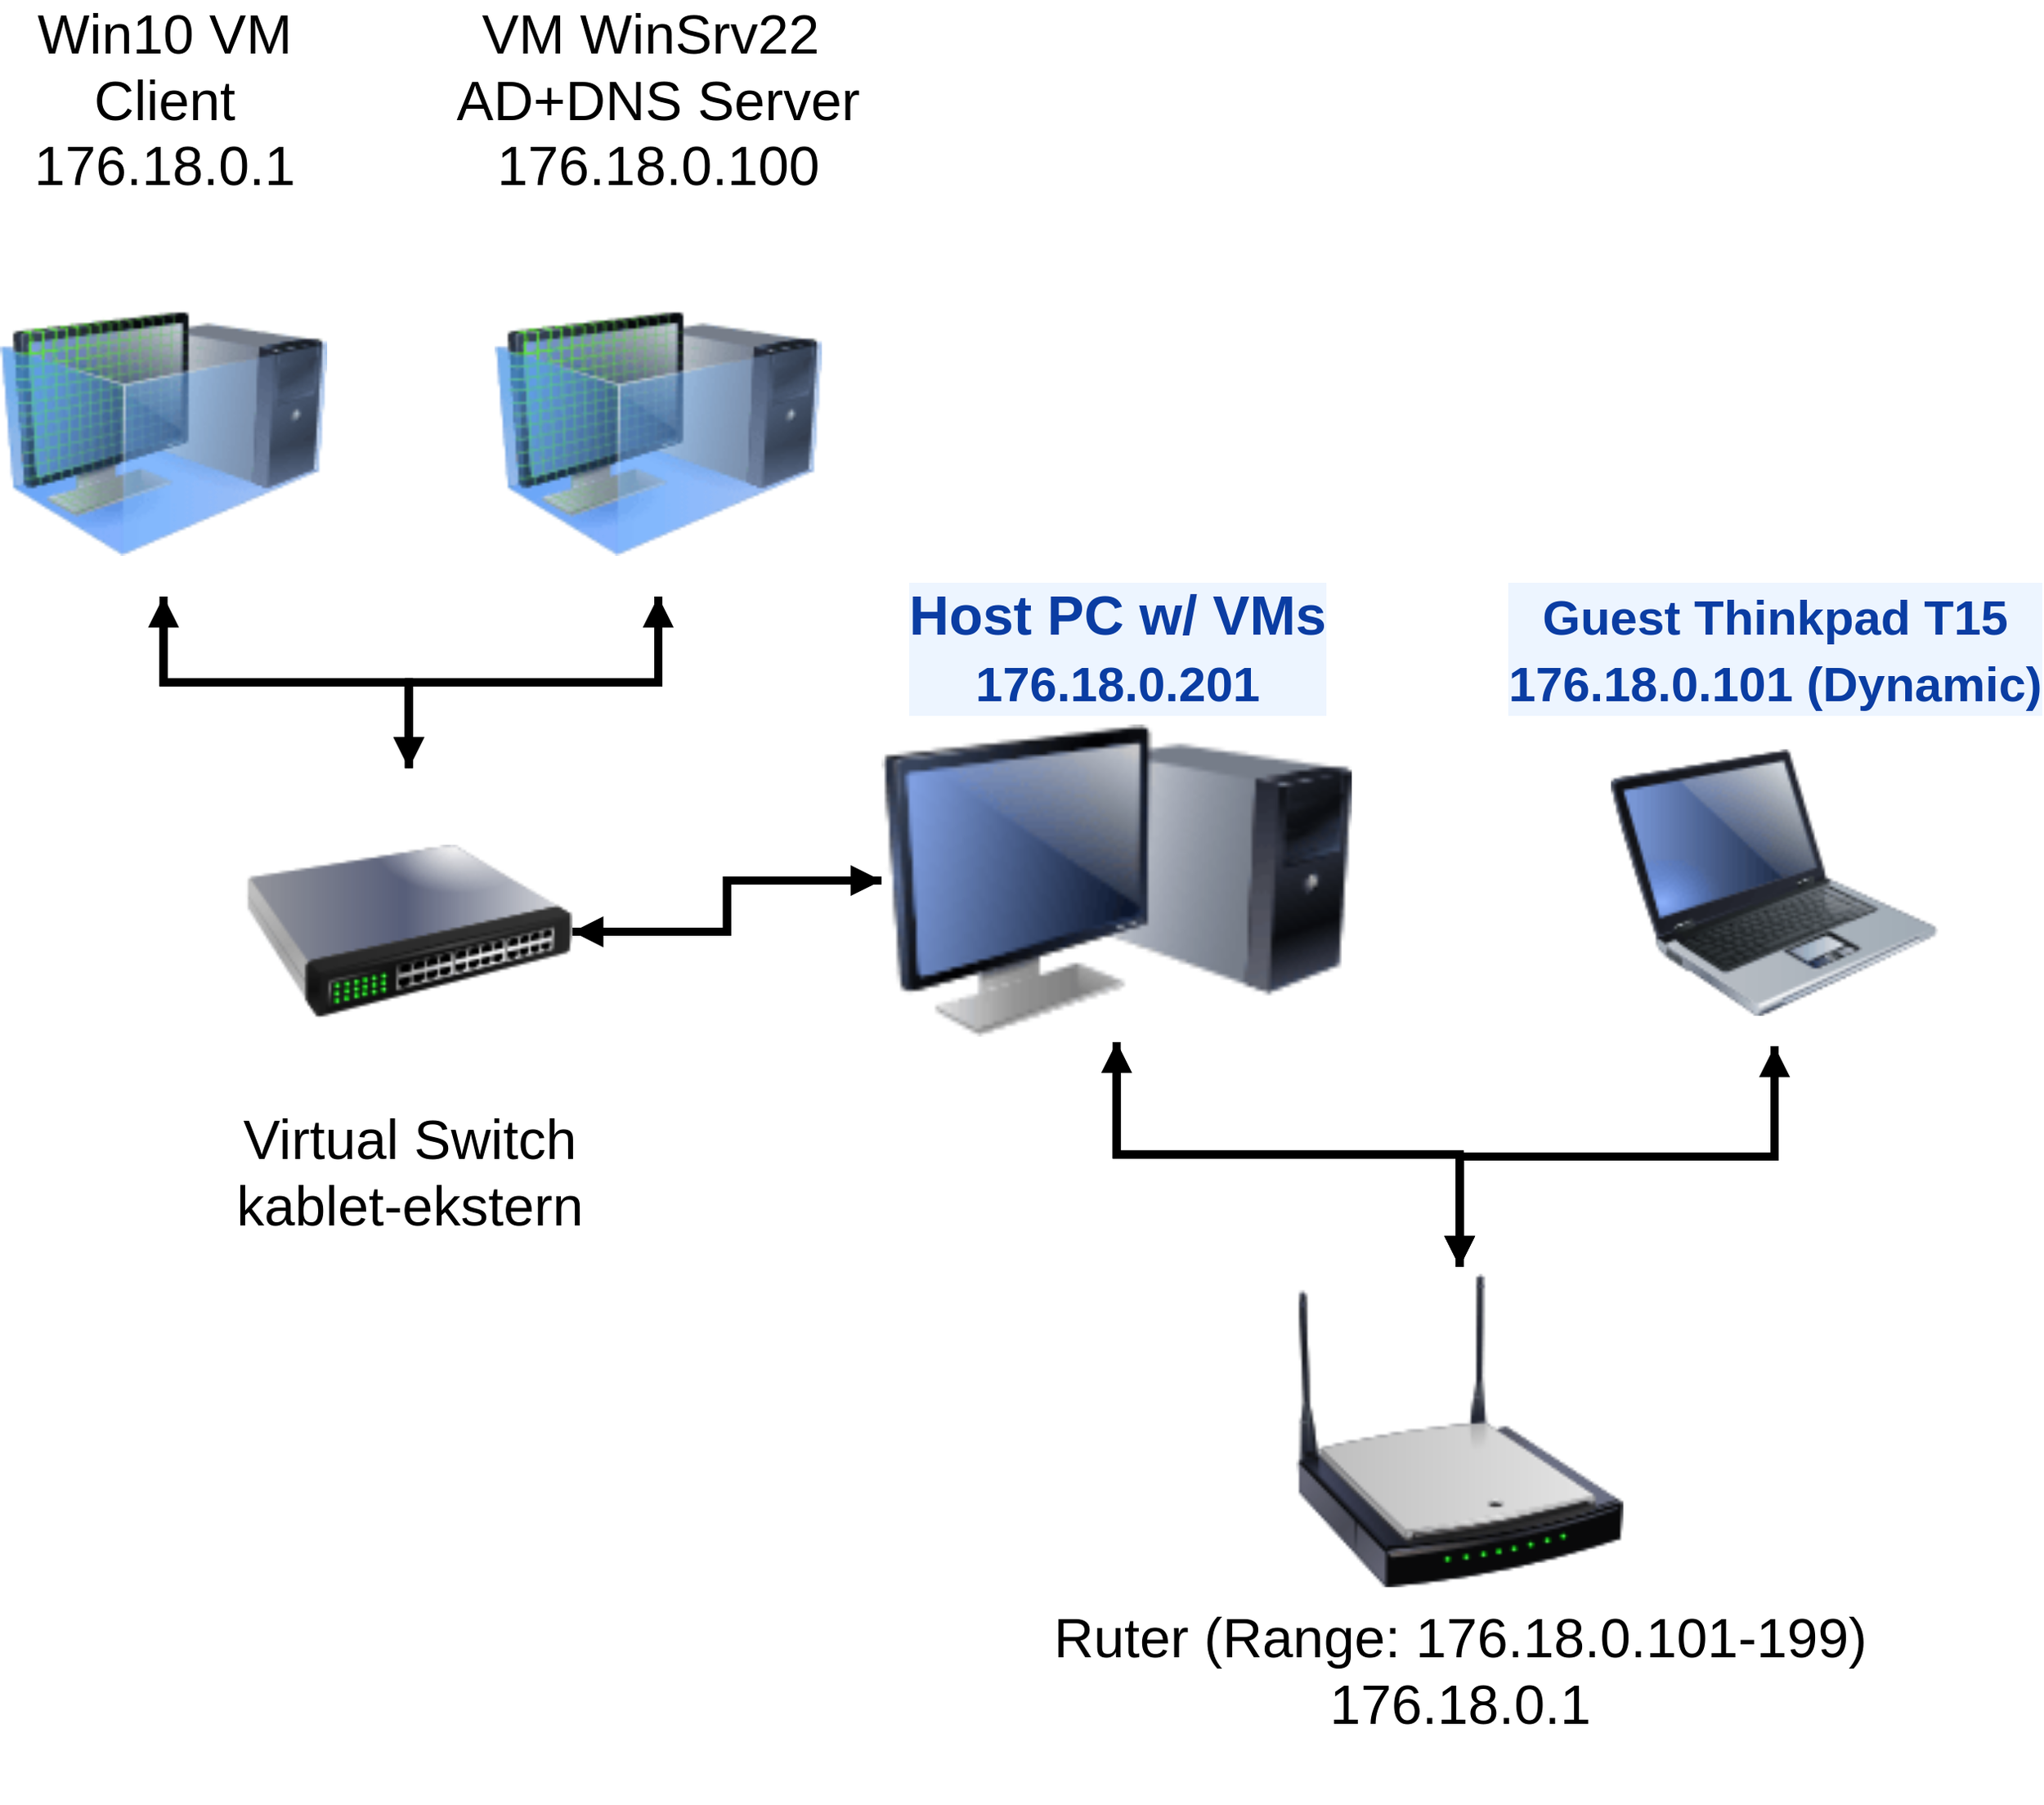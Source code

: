 <mxfile border="50" scale="3" compressed="false" locked="false" version="27.0.6">
  <diagram name="Blank" id="YmL12bMKpDGza6XwsDPr">
    <mxGraphModel dx="4018" dy="1430" grid="0" gridSize="10" guides="1" tooltips="1" connect="1" arrows="1" fold="1" page="1" pageScale="1" pageWidth="1920" pageHeight="1200" background="none" math="1" shadow="0">
      <root>
        <mxCell id="X5NqExCQtvZxIxQ7pmgY-0" />
        <mxCell id="1" parent="X5NqExCQtvZxIxQ7pmgY-0" />
        <mxCell id="RQWYkfMna11lt7Jn4iXC-1" value="" style="group;fontSize=34;" parent="1" vertex="1" connectable="0">
          <mxGeometry x="-1557" y="189" width="1193.77" height="816" as="geometry" />
        </mxCell>
        <mxCell id="gaN9d7malW-C3S-WIku5-16" style="edgeStyle=orthogonalEdgeStyle;shape=connector;rounded=0;jumpStyle=none;orthogonalLoop=1;jettySize=auto;html=1;exitX=0.5;exitY=0;exitDx=0;exitDy=0;entryX=0.5;entryY=1;entryDx=0;entryDy=0;shadow=0;strokeColor=default;strokeWidth=5;align=center;verticalAlign=middle;fontFamily=Helvetica;fontSize=34;fontColor=default;labelBackgroundColor=default;elbow=vertical;endArrow=block;endFill=1;sourcePerimeterSpacing=0;" edge="1" parent="RQWYkfMna11lt7Jn4iXC-1" source="jsnIF1tEi3C4ULb17azO-1" target="jsnIF1tEi3C4ULb17azO-5">
          <mxGeometry relative="1" as="geometry" />
        </mxCell>
        <mxCell id="gaN9d7malW-C3S-WIku5-17" style="edgeStyle=orthogonalEdgeStyle;shape=connector;rounded=0;jumpStyle=none;orthogonalLoop=1;jettySize=auto;html=1;exitX=0.5;exitY=0;exitDx=0;exitDy=0;shadow=0;strokeColor=default;strokeWidth=5;align=center;verticalAlign=middle;fontFamily=Helvetica;fontSize=34;fontColor=default;labelBackgroundColor=default;elbow=vertical;endArrow=block;endFill=1;sourcePerimeterSpacing=0;" edge="1" parent="RQWYkfMna11lt7Jn4iXC-1" source="jsnIF1tEi3C4ULb17azO-1" target="jsnIF1tEi3C4ULb17azO-6">
          <mxGeometry relative="1" as="geometry" />
        </mxCell>
        <mxCell id="jsnIF1tEi3C4ULb17azO-1" value="&lt;div&gt;Ruter (Range: 176.18.0.101-199)&lt;br&gt;176.18.0.1&lt;/div&gt;&lt;div&gt;&lt;br&gt;&lt;/div&gt;" style="image;html=1;image=img/lib/clip_art/networking/Wireless_Router_N_128x128.png;fontSize=34;" parent="RQWYkfMna11lt7Jn4iXC-1" vertex="1">
          <mxGeometry x="798.365" y="614.519" width="201.48" height="201.481" as="geometry" />
        </mxCell>
        <mxCell id="gaN9d7malW-C3S-WIku5-15" style="edgeStyle=orthogonalEdgeStyle;shape=connector;rounded=0;jumpStyle=none;orthogonalLoop=1;jettySize=auto;html=1;entryX=0.5;entryY=0;entryDx=0;entryDy=0;shadow=0;strokeColor=default;strokeWidth=5;align=center;verticalAlign=middle;fontFamily=Helvetica;fontSize=34;fontColor=default;labelBackgroundColor=default;elbow=vertical;endArrow=block;endFill=1;sourcePerimeterSpacing=0;" edge="1" parent="RQWYkfMna11lt7Jn4iXC-1" source="jsnIF1tEi3C4ULb17azO-5" target="jsnIF1tEi3C4ULb17azO-1">
          <mxGeometry relative="1" as="geometry" />
        </mxCell>
        <mxCell id="gaN9d7malW-C3S-WIku5-18" style="edgeStyle=orthogonalEdgeStyle;shape=connector;rounded=0;jumpStyle=none;orthogonalLoop=1;jettySize=auto;html=1;shadow=0;strokeColor=default;strokeWidth=5;align=center;verticalAlign=middle;fontFamily=Helvetica;fontSize=34;fontColor=default;labelBackgroundColor=default;elbow=vertical;endArrow=block;endFill=1;sourcePerimeterSpacing=0;" edge="1" parent="RQWYkfMna11lt7Jn4iXC-1" source="jsnIF1tEi3C4ULb17azO-5" target="pqWIpFZJdEByylqMywa0-14">
          <mxGeometry relative="1" as="geometry" />
        </mxCell>
        <object label="&lt;div class=&quot;ewa-rteLine&quot;&gt;Host PC w/ VMs&lt;/div&gt;&lt;div class=&quot;ewa-rteLine&quot;&gt;&lt;font style=&quot;font-size: 30px;&quot;&gt;176.18.0.201&lt;/font&gt;&lt;/div&gt;" placeholders="1" id="jsnIF1tEi3C4ULb17azO-5">
          <mxCell style="image;html=1;image=img/lib/clip_art/computers/Monitor_Tower_128x128.png;fontFamily=Helvetica;fontSize=34;fontColor=#0A3DA3;align=center;strokeWidth=2;fillColor=#EDF5FF;fontStyle=1;verticalAlign=bottom;strokeColor=none;labelBackgroundColor=#EDF5FF;labelBorderColor=none;labelPosition=center;verticalLabelPosition=top;" parent="RQWYkfMna11lt7Jn4iXC-1" vertex="1">
            <mxGeometry x="543.004" y="276.996" width="289.628" height="198.963" as="geometry" />
          </mxCell>
        </object>
        <mxCell id="gaN9d7malW-C3S-WIku5-14" style="edgeStyle=orthogonalEdgeStyle;shape=connector;rounded=0;orthogonalLoop=1;jettySize=auto;html=1;entryX=0.5;entryY=0;entryDx=0;entryDy=0;strokeColor=default;strokeWidth=5;align=center;verticalAlign=middle;fontFamily=Helvetica;fontSize=34;fontColor=default;labelBackgroundColor=default;endArrow=block;endFill=1;shadow=0;jumpStyle=none;sourcePerimeterSpacing=0;elbow=vertical;" edge="1" parent="RQWYkfMna11lt7Jn4iXC-1" source="jsnIF1tEi3C4ULb17azO-6" target="jsnIF1tEi3C4ULb17azO-1">
          <mxGeometry relative="1" as="geometry" />
        </mxCell>
        <object label="&lt;div&gt;&lt;font style=&quot;font-size: 30px;&quot;&gt;Guest Thinkpad T15&lt;/font&gt;&lt;/div&gt;&lt;div class=&quot;ewa-rteLine&quot;&gt;&lt;font style=&quot;font-size: 30px;&quot;&gt;176.18.0.101 (Dynamic)&lt;/font&gt;&lt;/div&gt;" placeholders="1" id="jsnIF1tEi3C4ULb17azO-6">
          <mxCell style="image;html=1;image=img/lib/clip_art/computers/Laptop_128x128.png;fontFamily=Helvetica;fontSize=34;fontColor=#0A3DA3;align=center;strokeWidth=2;fillColor=#EDF5FF;fontStyle=1;verticalAlign=bottom;strokeColor=none;labelBackgroundColor=#EDF5FF;labelBorderColor=none;labelPosition=center;verticalLabelPosition=top;" parent="RQWYkfMna11lt7Jn4iXC-1" vertex="1">
            <mxGeometry x="992.29" y="276.996" width="201.48" height="201.481" as="geometry" />
          </mxCell>
        </object>
        <mxCell id="gaN9d7malW-C3S-WIku5-21" style="edgeStyle=orthogonalEdgeStyle;shape=connector;rounded=0;jumpStyle=none;orthogonalLoop=1;jettySize=auto;html=1;exitX=0.5;exitY=1;exitDx=0;exitDy=0;shadow=0;strokeColor=default;strokeWidth=5;align=center;verticalAlign=middle;fontFamily=Helvetica;fontSize=34;fontColor=default;labelBackgroundColor=default;elbow=vertical;endArrow=block;endFill=1;sourcePerimeterSpacing=0;" edge="1" parent="RQWYkfMna11lt7Jn4iXC-1" source="jsnIF1tEi3C4ULb17azO-8" target="pqWIpFZJdEByylqMywa0-14">
          <mxGeometry relative="1" as="geometry" />
        </mxCell>
        <mxCell id="jsnIF1tEi3C4ULb17azO-8" value="&lt;div&gt;Win10 VM&lt;/div&gt;&lt;div&gt;Client&lt;/div&gt;&lt;div&gt;&lt;div class=&quot;ewa-rteLine&quot;&gt;176.18.0.1&lt;/div&gt;&lt;br&gt;&lt;/div&gt;" style="image;html=1;image=img/lib/clip_art/computers/Virtual_Machine_128x128.png;labelPosition=center;verticalLabelPosition=top;align=center;verticalAlign=bottom;fontSize=34;" parent="RQWYkfMna11lt7Jn4iXC-1" vertex="1">
          <mxGeometry width="201.48" height="201.481" as="geometry" />
        </mxCell>
        <mxCell id="gaN9d7malW-C3S-WIku5-23" style="edgeStyle=orthogonalEdgeStyle;shape=connector;rounded=0;jumpStyle=none;orthogonalLoop=1;jettySize=auto;html=1;exitX=0.5;exitY=1;exitDx=0;exitDy=0;shadow=0;strokeColor=default;strokeWidth=5;align=center;verticalAlign=middle;fontFamily=Helvetica;fontSize=34;fontColor=default;labelBackgroundColor=default;elbow=vertical;endArrow=block;endFill=1;sourcePerimeterSpacing=0;" edge="1" parent="RQWYkfMna11lt7Jn4iXC-1" source="jsnIF1tEi3C4ULb17azO-9" target="pqWIpFZJdEByylqMywa0-14">
          <mxGeometry relative="1" as="geometry" />
        </mxCell>
        <mxCell id="jsnIF1tEi3C4ULb17azO-9" value="&lt;div&gt;VM WinSrv22&amp;nbsp;&lt;/div&gt;&lt;div&gt;AD+DNS Server &lt;br&gt;&lt;/div&gt;&lt;div&gt;&lt;div class=&quot;ewa-rteLine&quot;&gt;176.18.0.100&lt;/div&gt;&lt;br&gt;&lt;/div&gt;" style="image;html=1;image=img/lib/clip_art/computers/Virtual_Machine_128x128.png;labelPosition=center;verticalLabelPosition=top;align=center;verticalAlign=bottom;fontSize=34;" parent="RQWYkfMna11lt7Jn4iXC-1" vertex="1">
          <mxGeometry x="304.739" width="201.48" height="201.481" as="geometry" />
        </mxCell>
        <mxCell id="gaN9d7malW-C3S-WIku5-19" style="edgeStyle=orthogonalEdgeStyle;shape=connector;rounded=0;jumpStyle=none;orthogonalLoop=1;jettySize=auto;html=1;shadow=0;strokeColor=default;strokeWidth=5;align=center;verticalAlign=middle;fontFamily=Helvetica;fontSize=34;fontColor=default;labelBackgroundColor=default;elbow=vertical;endArrow=block;endFill=1;sourcePerimeterSpacing=0;" edge="1" parent="RQWYkfMna11lt7Jn4iXC-1" source="pqWIpFZJdEByylqMywa0-14" target="jsnIF1tEi3C4ULb17azO-5">
          <mxGeometry relative="1" as="geometry" />
        </mxCell>
        <mxCell id="gaN9d7malW-C3S-WIku5-20" style="edgeStyle=orthogonalEdgeStyle;shape=connector;rounded=0;jumpStyle=none;orthogonalLoop=1;jettySize=auto;html=1;shadow=0;strokeColor=default;strokeWidth=5;align=center;verticalAlign=middle;fontFamily=Helvetica;fontSize=34;fontColor=default;labelBackgroundColor=default;elbow=vertical;endArrow=block;endFill=1;sourcePerimeterSpacing=0;" edge="1" parent="RQWYkfMna11lt7Jn4iXC-1" source="pqWIpFZJdEByylqMywa0-14" target="jsnIF1tEi3C4ULb17azO-8">
          <mxGeometry relative="1" as="geometry" />
        </mxCell>
        <mxCell id="gaN9d7malW-C3S-WIku5-22" style="edgeStyle=orthogonalEdgeStyle;shape=connector;rounded=0;jumpStyle=none;orthogonalLoop=1;jettySize=auto;html=1;exitX=0.5;exitY=0;exitDx=0;exitDy=0;shadow=0;strokeColor=default;strokeWidth=5;align=center;verticalAlign=middle;fontFamily=Helvetica;fontSize=34;fontColor=default;labelBackgroundColor=default;elbow=vertical;endArrow=block;endFill=1;sourcePerimeterSpacing=10;" edge="1" parent="RQWYkfMna11lt7Jn4iXC-1" source="pqWIpFZJdEByylqMywa0-14" target="jsnIF1tEi3C4ULb17azO-9">
          <mxGeometry relative="1" as="geometry" />
        </mxCell>
        <mxCell id="pqWIpFZJdEByylqMywa0-14" value="&lt;div&gt;Virtual Switch&lt;/div&gt;&lt;div&gt;kablet-ekstern&lt;/div&gt;" style="image;html=1;image=img/lib/clip_art/networking/Switch_128x128.png;fontSize=34;movable=1;resizable=1;rotatable=1;deletable=1;editable=1;locked=0;connectable=1;" parent="RQWYkfMna11lt7Jn4iXC-1" vertex="1">
          <mxGeometry x="151.11" y="307.259" width="201.48" height="201.481" as="geometry" />
        </mxCell>
      </root>
    </mxGraphModel>
  </diagram>
</mxfile>
